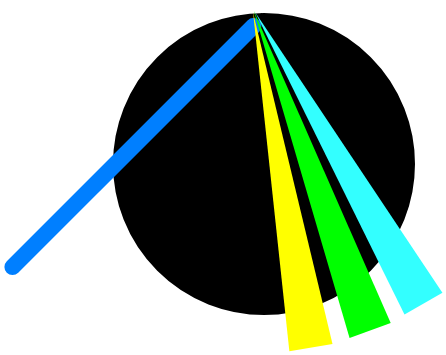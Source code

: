 <mxfile version="12.8.4" type="device"><diagram id="ejD9Mmy_GAYioJSyDtxD" name="Page-1"><mxGraphModel dx="677" dy="363" grid="1" gridSize="10" guides="1" tooltips="1" connect="1" arrows="1" fold="1" page="1" pageScale="1" pageWidth="827" pageHeight="1169" math="0" shadow="0"><root><mxCell id="0"/><mxCell id="1" parent="0"/><mxCell id="3medi0K2wcCpfoOoxvBw-1" value="" style="ellipse;whiteSpace=wrap;html=1;aspect=fixed;strokeColor=#000000;gradientColor=none;fillColor=#000000;" vertex="1" parent="1"><mxGeometry x="339" y="210" width="150" height="150" as="geometry"/></mxCell><mxCell id="3medi0K2wcCpfoOoxvBw-3" value="" style="rounded=1;whiteSpace=wrap;html=1;strokeColor=none;fillColor=#007FFF;gradientColor=none;rotation=-45;glass=0;arcSize=50;" vertex="1" parent="1"><mxGeometry x="259.27" y="272.23" width="178.36" height="8.11" as="geometry"/></mxCell><mxCell id="3medi0K2wcCpfoOoxvBw-4" value="" style="triangle;whiteSpace=wrap;html=1;rounded=0;glass=0;strokeColor=none;fillColor=#33FFFF;gradientColor=none;rotation=-120;" vertex="1" parent="1"><mxGeometry x="367.53" y="271" width="168.27" height="21.89" as="geometry"/></mxCell><mxCell id="3medi0K2wcCpfoOoxvBw-7" value="" style="triangle;whiteSpace=wrap;html=1;rounded=0;glass=0;strokeColor=none;fillColor=#00FF00;gradientColor=none;rotation=-110;" vertex="1" parent="1"><mxGeometry x="353" y="277.4" width="170" height="21.89" as="geometry"/></mxCell><mxCell id="3medi0K2wcCpfoOoxvBw-8" value="" style="rounded=0;whiteSpace=wrap;html=1;glass=0;strokeColor=#000000;fillColor=#000000;gradientColor=none;rotation=52.2;" vertex="1" parent="1"><mxGeometry x="409" y="217" width="17.64" height="1" as="geometry"/></mxCell><mxCell id="3medi0K2wcCpfoOoxvBw-9" value="" style="triangle;whiteSpace=wrap;html=1;rounded=0;glass=0;strokeColor=none;fillColor=#FFFF00;gradientColor=none;rotation=-99.8;" vertex="1" parent="1"><mxGeometry x="338" y="282.11" width="170" height="21.89" as="geometry"/></mxCell></root></mxGraphModel></diagram></mxfile>